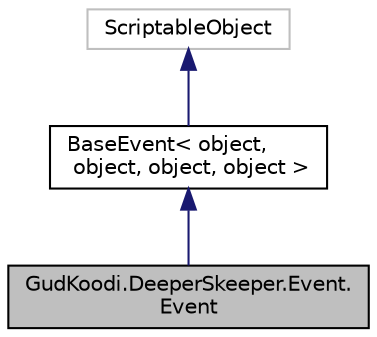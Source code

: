 digraph "GudKoodi.DeeperSkeeper.Event.Event"
{
 // LATEX_PDF_SIZE
  edge [fontname="Helvetica",fontsize="10",labelfontname="Helvetica",labelfontsize="10"];
  node [fontname="Helvetica",fontsize="10",shape=record];
  Node1 [label="GudKoodi.DeeperSkeeper.Event.\lEvent",height=0.2,width=0.4,color="black", fillcolor="grey75", style="filled", fontcolor="black",tooltip="Simple event with no arguments."];
  Node2 -> Node1 [dir="back",color="midnightblue",fontsize="10",style="solid",fontname="Helvetica"];
  Node2 [label="BaseEvent\< object,\l object, object, object \>",height=0.2,width=0.4,color="black", fillcolor="white", style="filled",URL="$class_gud_koodi_1_1_deeper_skeeper_1_1_event_1_1_base_event.html",tooltip="Base class for all events."];
  Node3 -> Node2 [dir="back",color="midnightblue",fontsize="10",style="solid",fontname="Helvetica"];
  Node3 [label="ScriptableObject",height=0.2,width=0.4,color="grey75", fillcolor="white", style="filled",tooltip=" "];
}
